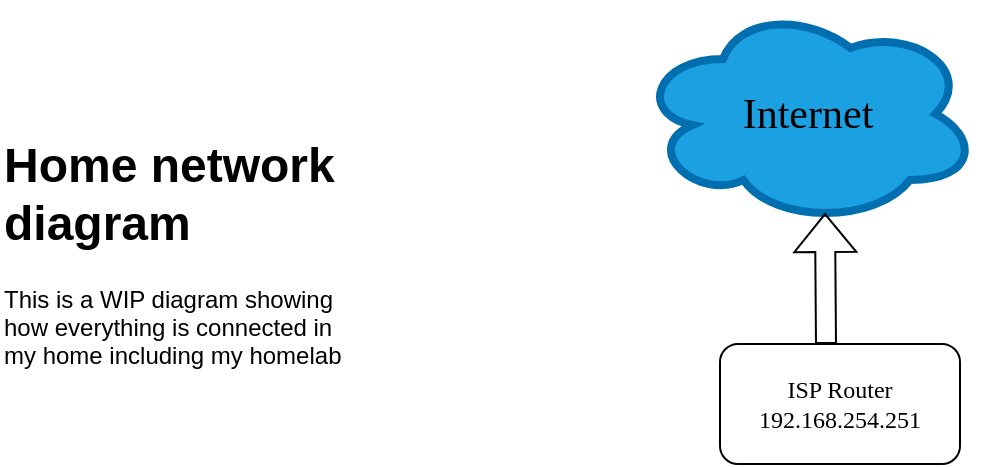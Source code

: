 <mxfile version="26.0.4">
  <diagram name="Strona-1" id="c445Fo20q1HLYoNn5whP">
    <mxGraphModel dx="1434" dy="1953" grid="1" gridSize="10" guides="1" tooltips="1" connect="1" arrows="1" fold="1" page="1" pageScale="1" pageWidth="827" pageHeight="1169" math="0" shadow="0">
      <root>
        <mxCell id="0" />
        <mxCell id="1" parent="0" />
        <mxCell id="YA6DJJgO4RK9DE_Gpj88-1" value="&lt;h1 style=&quot;margin-top: 0px;&quot;&gt;Home network diagram&lt;/h1&gt;&lt;p&gt;This is a WIP diagram showing how everything is connected in my home including my homelab&lt;/p&gt;" style="text;html=1;whiteSpace=wrap;overflow=hidden;rounded=0;" vertex="1" parent="1">
          <mxGeometry x="10" y="60" width="180" height="140" as="geometry" />
        </mxCell>
        <mxCell id="YA6DJJgO4RK9DE_Gpj88-2" value="ISP Router&lt;div&gt;192.168.254.251&lt;/div&gt;" style="rounded=1;whiteSpace=wrap;html=1;fontFamily=Lucida Console;" vertex="1" parent="1">
          <mxGeometry x="370" y="170" width="120" height="60" as="geometry" />
        </mxCell>
        <mxCell id="YA6DJJgO4RK9DE_Gpj88-3" value="" style="ellipse;shape=cloud;whiteSpace=wrap;html=1;fillColor=#1ba1e2;strokeColor=#006EAF;strokeWidth=4;fontColor=#ffffff;" vertex="1" parent="1">
          <mxGeometry x="329" width="170" height="110" as="geometry" />
        </mxCell>
        <mxCell id="YA6DJJgO4RK9DE_Gpj88-4" value="Internet" style="text;html=1;align=center;verticalAlign=middle;whiteSpace=wrap;rounded=0;fontFamily=Lucida Console;fontSize=21;labelBackgroundColor=none;" vertex="1" parent="1">
          <mxGeometry x="384" y="40" width="60" height="30" as="geometry" />
        </mxCell>
        <mxCell id="YA6DJJgO4RK9DE_Gpj88-5" value="" style="shape=flexArrow;endArrow=classic;html=1;rounded=0;entryX=0.55;entryY=0.95;entryDx=0;entryDy=0;entryPerimeter=0;" edge="1" parent="1" target="YA6DJJgO4RK9DE_Gpj88-3">
          <mxGeometry width="50" height="50" relative="1" as="geometry">
            <mxPoint x="423" y="170" as="sourcePoint" />
            <mxPoint x="440" y="280" as="targetPoint" />
          </mxGeometry>
        </mxCell>
      </root>
    </mxGraphModel>
  </diagram>
</mxfile>
